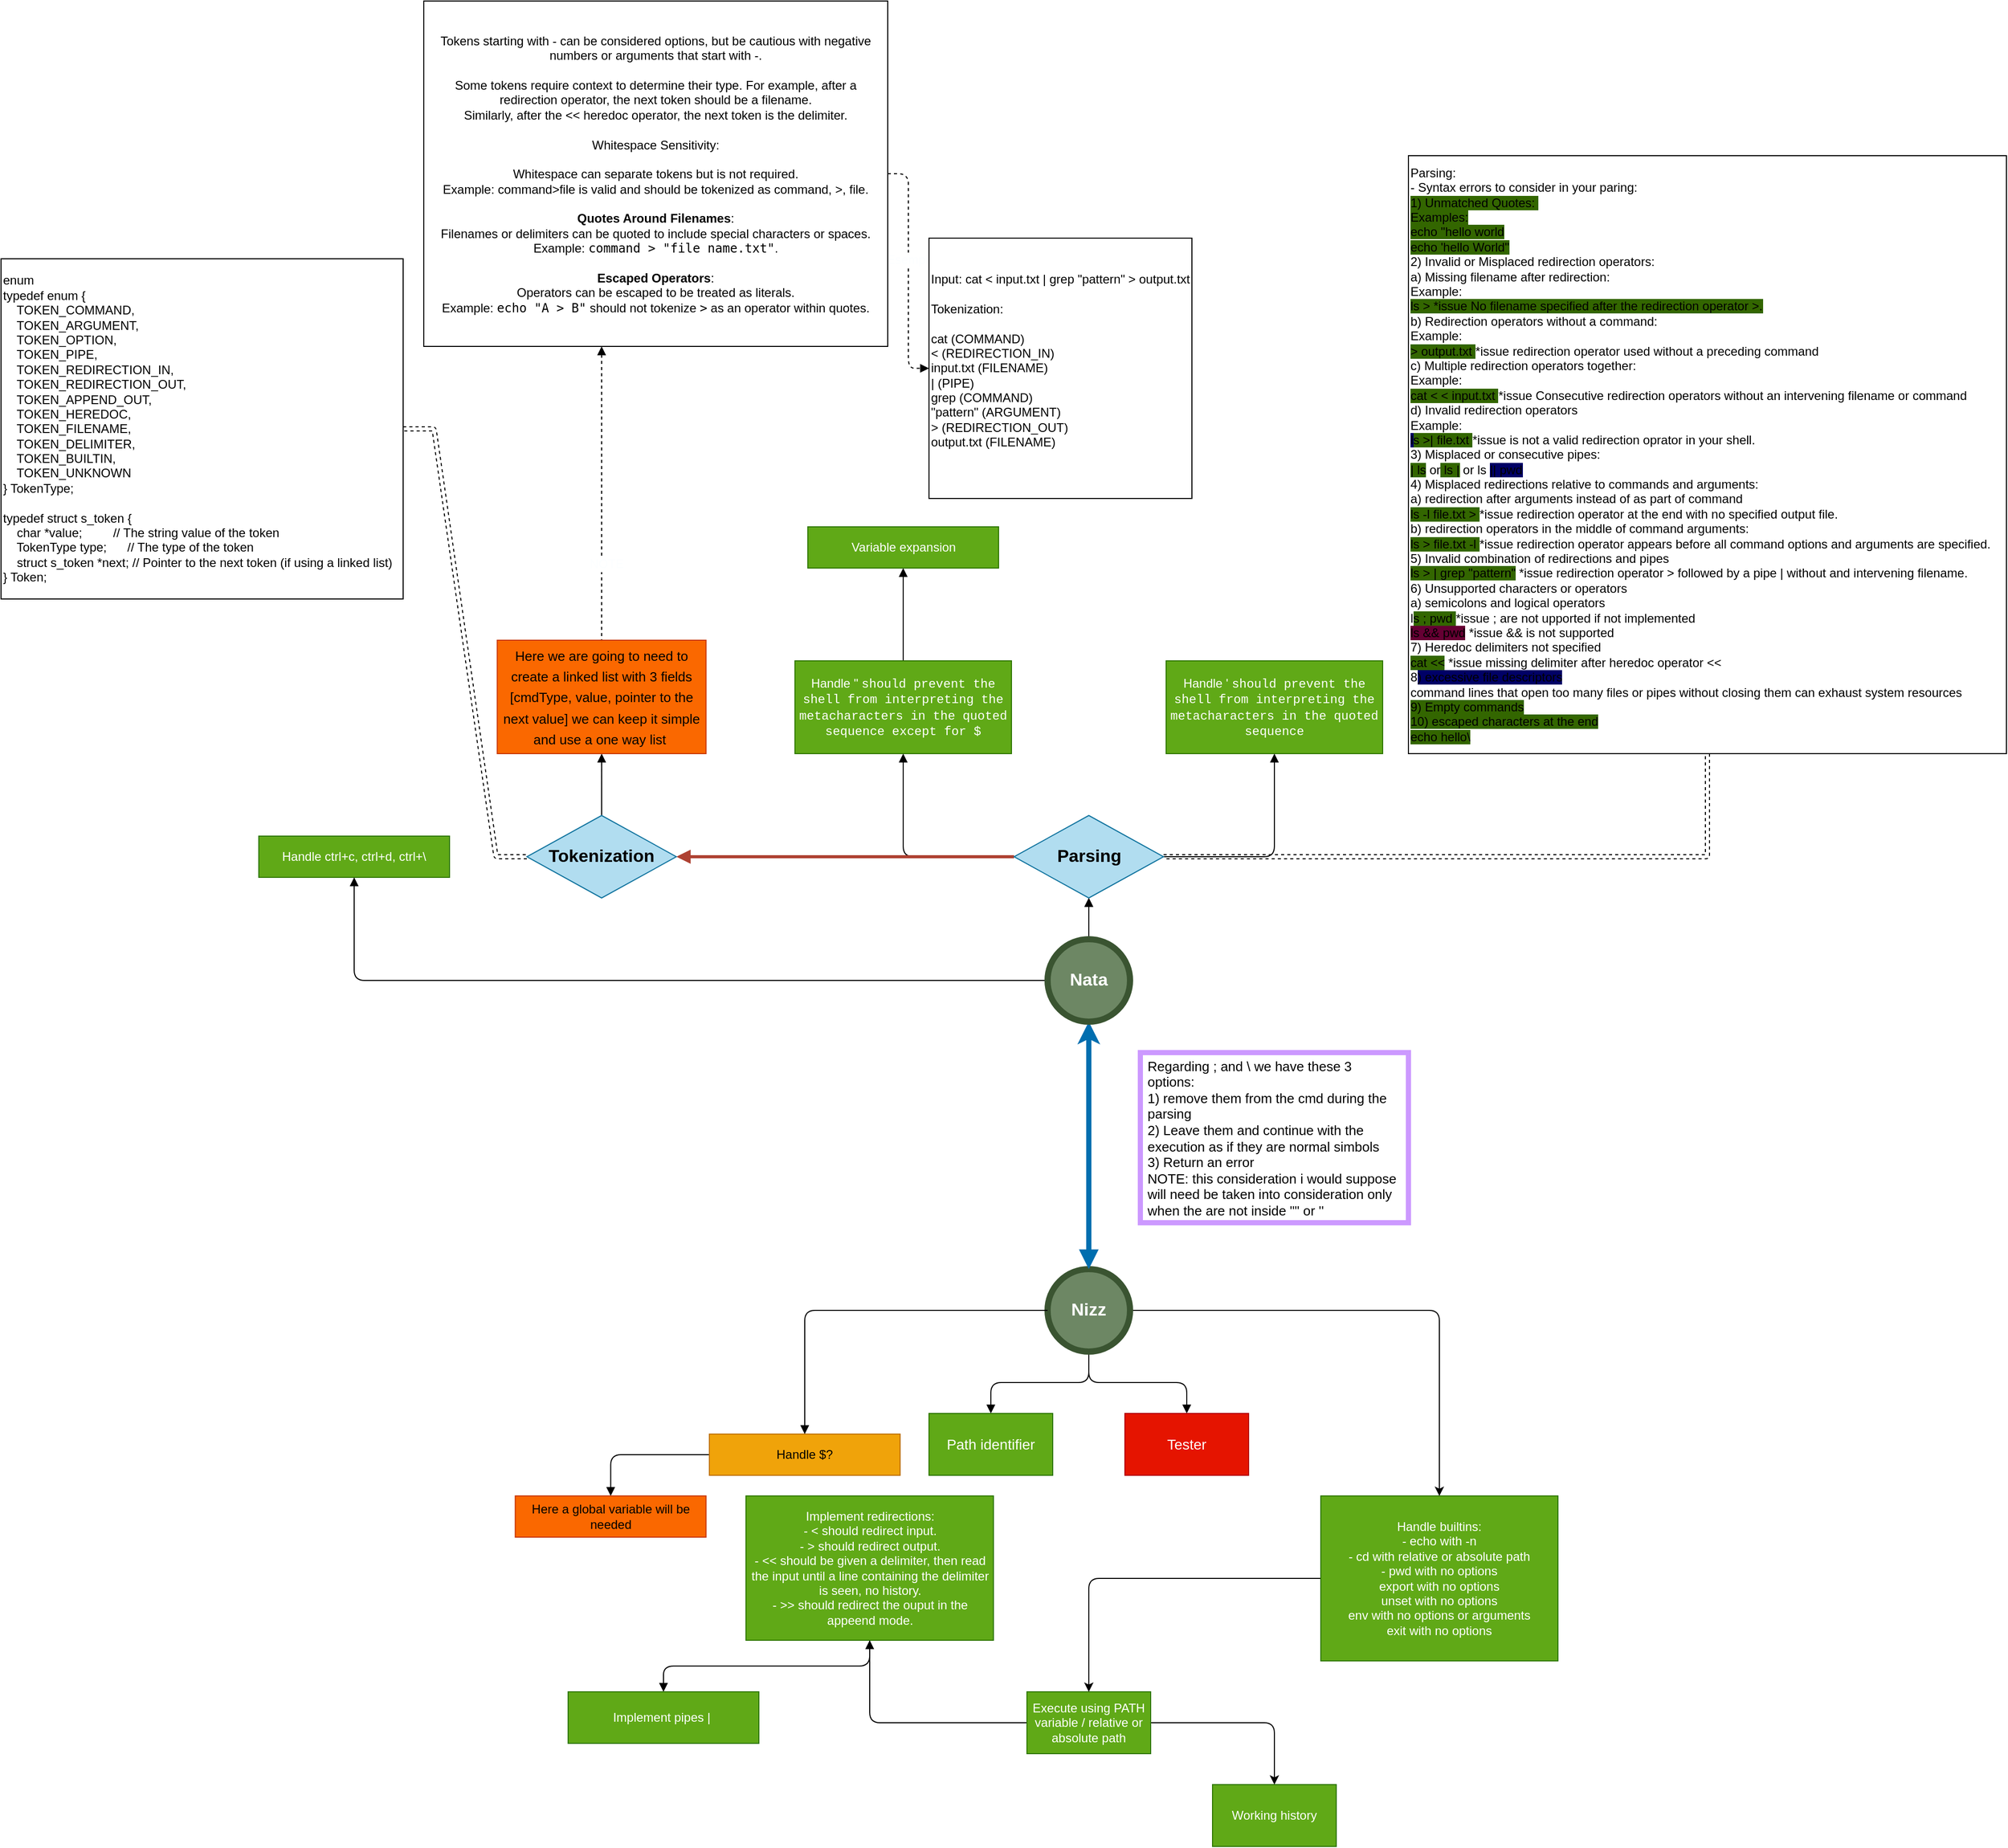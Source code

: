 <mxfile>
    <diagram id="0k4jsVLorXSa-fQWCVas" name="Art">
        <mxGraphModel dx="1404" dy="1318" grid="1" gridSize="10" guides="1" tooltips="1" connect="1" arrows="1" fold="1" page="1" pageScale="1" pageWidth="850" pageHeight="1100" math="0" shadow="0">
            <root>
                <mxCell id="0"/>
                <mxCell id="1" parent="0"/>
                <mxCell id="2" value="Working history" style="rounded=0;whiteSpace=wrap;html=1;fillColor=#60a917;fontColor=#ffffff;strokeColor=#2D7600;" parent="1" vertex="1">
                    <mxGeometry x="485" y="720" width="120" height="60" as="geometry"/>
                </mxCell>
                <mxCell id="47" style="edgeStyle=orthogonalEdgeStyle;html=1;" parent="1" source="4" target="2" edge="1">
                    <mxGeometry relative="1" as="geometry"/>
                </mxCell>
                <mxCell id="75" style="edgeStyle=orthogonalEdgeStyle;html=1;strokeWidth=1;fontSize=13;fontColor=#000000;startArrow=none;startFill=0;endArrow=block;endFill=1;" parent="1" source="4" target="9" edge="1">
                    <mxGeometry relative="1" as="geometry"/>
                </mxCell>
                <mxCell id="4" value="Execute using PATH variable / relative or absolute path" style="rounded=0;whiteSpace=wrap;html=1;fillColor=#60a917;fontColor=#ffffff;strokeColor=#2D7600;" parent="1" vertex="1">
                    <mxGeometry x="305" y="630" width="120" height="60" as="geometry"/>
                </mxCell>
                <mxCell id="7" value="&lt;font style=&quot;font-size: 12px;&quot;&gt;Handle '&amp;nbsp;&lt;span style=&quot;font-family: &amp;quot;Fira Code&amp;quot;, Consolas, &amp;quot;Courier New&amp;quot;, monospace, &amp;quot;Droid Sans Mono&amp;quot;, &amp;quot;monospace&amp;quot;, monospace;&quot;&gt;should prevent the shell from interpreting the metacharacters in the quoted sequence&lt;/span&gt;&lt;/font&gt;" style="rounded=0;whiteSpace=wrap;html=1;fillColor=#60a917;fontColor=#ffffff;strokeColor=#2D7600;" parent="1" vertex="1">
                    <mxGeometry x="440" y="-370" width="210" height="90" as="geometry"/>
                </mxCell>
                <mxCell id="63" style="edgeStyle=orthogonalEdgeStyle;html=1;strokeWidth=1;fontSize=13;fontColor=#000000;startArrow=none;startFill=0;endArrow=block;endFill=1;" parent="1" source="8" target="51" edge="1">
                    <mxGeometry relative="1" as="geometry"/>
                </mxCell>
                <mxCell id="8" value="&lt;font style=&quot;font-size: 12px;&quot;&gt;Handle &quot;&amp;nbsp;&lt;span style=&quot;font-family: &amp;quot;Fira Code&amp;quot;, Consolas, &amp;quot;Courier New&amp;quot;, monospace, &amp;quot;Droid Sans Mono&amp;quot;, &amp;quot;monospace&amp;quot;, monospace;&quot;&gt;should prevent the shell from interpreting the metacharacters in the quoted sequence except for $&lt;/span&gt;&lt;/font&gt;" style="rounded=0;whiteSpace=wrap;html=1;fillColor=#60a917;fontColor=#ffffff;strokeColor=#2D7600;" parent="1" vertex="1">
                    <mxGeometry x="80" y="-370" width="210" height="90" as="geometry"/>
                </mxCell>
                <mxCell id="76" style="edgeStyle=orthogonalEdgeStyle;html=1;strokeWidth=1;fontSize=13;fontColor=#000000;startArrow=none;startFill=0;endArrow=block;endFill=1;" parent="1" source="9" target="10" edge="1">
                    <mxGeometry relative="1" as="geometry"/>
                </mxCell>
                <mxCell id="9" value="Implement redirections:&lt;br&gt;- &amp;lt; should redirect input.&lt;br&gt;- &amp;gt; should redirect output.&lt;br&gt;- &amp;lt;&amp;lt; should be given a delimiter, then read the input until a line containing the delimiter is seen, no history.&lt;br&gt;- &amp;gt;&amp;gt; should redirect the ouput in the appeend mode." style="rounded=0;whiteSpace=wrap;html=1;fillColor=#60a917;fontColor=#ffffff;strokeColor=#2D7600;" parent="1" vertex="1">
                    <mxGeometry x="32.5" y="440" width="240" height="140" as="geometry"/>
                </mxCell>
                <mxCell id="10" value="Implement pipes |&amp;nbsp;" style="rounded=0;whiteSpace=wrap;html=1;fillColor=#60a917;fontColor=#ffffff;strokeColor=#2D7600;" parent="1" vertex="1">
                    <mxGeometry x="-140" y="630" width="185" height="50" as="geometry"/>
                </mxCell>
                <mxCell id="71" value="" style="edgeStyle=orthogonalEdgeStyle;html=1;strokeWidth=1;fontSize=13;fontColor=#000000;startArrow=none;startFill=0;endArrow=block;endFill=1;" parent="1" source="12" target="70" edge="1">
                    <mxGeometry relative="1" as="geometry"/>
                </mxCell>
                <mxCell id="12" value="Handle $?" style="rounded=0;whiteSpace=wrap;html=1;fillColor=#f0a30a;strokeColor=#BD7000;fontColor=#000000;" parent="1" vertex="1">
                    <mxGeometry x="-3" y="380" width="185" height="40" as="geometry"/>
                </mxCell>
                <mxCell id="13" value="Handle ctrl+c, ctrl+d, ctrl+\" style="rounded=0;whiteSpace=wrap;html=1;fillColor=#60a917;fontColor=#ffffff;strokeColor=#2D7600;" parent="1" vertex="1">
                    <mxGeometry x="-440" y="-200" width="185" height="40" as="geometry"/>
                </mxCell>
                <mxCell id="43" style="edgeStyle=orthogonalEdgeStyle;html=1;" parent="1" source="14" target="4" edge="1">
                    <mxGeometry relative="1" as="geometry"/>
                </mxCell>
                <mxCell id="14" value="Handle builtins:&lt;br&gt;- echo with -n&lt;br&gt;- cd with relative or absolute path&lt;br&gt;- pwd with no options&lt;br&gt;export with no options&lt;br&gt;unset with no options&lt;br&gt;env with no options or arguments&lt;br&gt;exit with no options" style="rounded=0;whiteSpace=wrap;html=1;fillColor=#60a917;fontColor=#ffffff;strokeColor=#2D7600;" parent="1" vertex="1">
                    <mxGeometry x="590" y="440" width="230" height="160" as="geometry"/>
                </mxCell>
                <mxCell id="37" style="edgeStyle=orthogonalEdgeStyle;html=1;" parent="1" source="29" target="14" edge="1">
                    <mxGeometry relative="1" as="geometry"/>
                </mxCell>
                <mxCell id="78" value="" style="edgeStyle=orthogonalEdgeStyle;html=1;strokeWidth=1;fontSize=13;fontColor=#000000;startArrow=none;startFill=0;endArrow=block;endFill=1;" parent="1" source="29" target="77" edge="1">
                    <mxGeometry relative="1" as="geometry"/>
                </mxCell>
                <mxCell id="80" style="edgeStyle=orthogonalEdgeStyle;html=1;strokeWidth=1;fontSize=13;fontColor=#000000;startArrow=none;startFill=0;endArrow=block;endFill=1;" parent="1" source="29" target="79" edge="1">
                    <mxGeometry relative="1" as="geometry"/>
                </mxCell>
                <mxCell id="29" value="Nizz" style="ellipse;whiteSpace=wrap;html=1;fontSize=17;fillColor=#6d8764;strokeColor=#3A5431;fontColor=#ffffff;rounded=0;strokeWidth=6;fontStyle=1;" parent="1" vertex="1">
                    <mxGeometry x="325" y="220" width="80" height="80" as="geometry"/>
                </mxCell>
                <mxCell id="53" style="edgeStyle=none;html=1;fontSize=13;endArrow=block;endFill=1;startArrow=classic;startFill=1;fillColor=#1ba1e2;strokeColor=#006EAF;strokeWidth=5;" parent="1" source="27" target="29" edge="1">
                    <mxGeometry relative="1" as="geometry"/>
                </mxCell>
                <mxCell id="57" value="" style="edgeStyle=none;html=1;strokeWidth=1;fontSize=13;startArrow=none;startFill=0;endArrow=block;endFill=1;" parent="1" source="27" target="56" edge="1">
                    <mxGeometry relative="1" as="geometry"/>
                </mxCell>
                <mxCell id="58" value="" style="edgeStyle=none;html=1;strokeWidth=1;fontSize=13;startArrow=none;startFill=0;endArrow=block;endFill=1;" parent="1" source="27" target="56" edge="1">
                    <mxGeometry relative="1" as="geometry"/>
                </mxCell>
                <mxCell id="67" style="edgeStyle=orthogonalEdgeStyle;html=1;strokeWidth=1;fontSize=13;fontColor=#000000;startArrow=none;startFill=0;endArrow=block;endFill=1;" parent="1" source="27" target="13" edge="1">
                    <mxGeometry relative="1" as="geometry"/>
                </mxCell>
                <mxCell id="68" style="edgeStyle=orthogonalEdgeStyle;html=1;strokeWidth=1;fontSize=13;fontColor=#000000;startArrow=none;startFill=0;endArrow=block;endFill=1;" parent="1" source="29" target="12" edge="1">
                    <mxGeometry relative="1" as="geometry"/>
                </mxCell>
                <mxCell id="88" style="edgeStyle=elbowEdgeStyle;html=1;dashed=1;strokeWidth=1;fontSize=12;fontColor=#000000;startArrow=none;startFill=0;endArrow=block;endFill=1;" parent="1" source="59" target="90" edge="1">
                    <mxGeometry relative="1" as="geometry">
                        <mxPoint x="1060" y="-60" as="targetPoint"/>
                    </mxGeometry>
                </mxCell>
                <mxCell id="91" value="&lt;font color=&quot;#fcfeff&quot;&gt;NOTE&lt;/font&gt;" style="edgeLabel;html=1;align=center;verticalAlign=middle;resizable=0;points=[];fontSize=12;fontColor=#000000;" parent="88" vertex="1" connectable="0">
                    <mxGeometry x="0.072" y="-4" relative="1" as="geometry">
                        <mxPoint as="offset"/>
                    </mxGeometry>
                </mxCell>
                <mxCell id="27" value="Nata" style="ellipse;whiteSpace=wrap;html=1;fontSize=17;fillColor=#6d8764;strokeColor=#3A5431;fontColor=#ffffff;rounded=0;strokeWidth=6;fontStyle=1;" parent="1" vertex="1">
                    <mxGeometry x="325" y="-100" width="80" height="80" as="geometry"/>
                </mxCell>
                <mxCell id="50" value="&lt;div style=&quot;text-align: left; font-size: 13px;&quot;&gt;&lt;span style=&quot;background-color: initial; font-size: 13px;&quot;&gt;Regarding ; and \ we have these 3 options:&lt;/span&gt;&lt;/div&gt;&lt;div style=&quot;text-align: left; font-size: 13px;&quot;&gt;&lt;span style=&quot;background-color: initial; font-size: 13px;&quot;&gt;1) remove them from the cmd during the parsing&lt;/span&gt;&lt;/div&gt;&lt;div style=&quot;text-align: left; font-size: 13px;&quot;&gt;&lt;span style=&quot;background-color: initial; font-size: 13px;&quot;&gt;2) Leave them and continue with the execution as if they are normal simbols&lt;/span&gt;&lt;/div&gt;&lt;div style=&quot;text-align: left; font-size: 13px;&quot;&gt;&lt;span style=&quot;background-color: initial; font-size: 13px;&quot;&gt;3) Return an error&amp;nbsp;&lt;/span&gt;&lt;/div&gt;&lt;div style=&quot;text-align: left; font-size: 13px;&quot;&gt;&lt;span style=&quot;background-color: initial; font-size: 13px;&quot;&gt;NOTE: this consideration i would suppose will need be taken into consideration only when the are not inside &quot;&quot; or ''&lt;/span&gt;&lt;/div&gt;" style="text;html=1;strokeColor=#CC99FF;fillColor=none;align=center;verticalAlign=middle;whiteSpace=wrap;rounded=0;strokeWidth=5;spacingTop=0;spacing=8;fontSize=13;horizontal=1;" parent="1" vertex="1">
                    <mxGeometry x="415" y="10" width="260" height="165" as="geometry"/>
                </mxCell>
                <mxCell id="51" value="Variable expansion" style="rounded=0;whiteSpace=wrap;html=1;fillColor=#60a917;fontColor=#ffffff;strokeColor=#2D7600;" parent="1" vertex="1">
                    <mxGeometry x="92.5" y="-500" width="185" height="40" as="geometry"/>
                </mxCell>
                <mxCell id="61" style="edgeStyle=orthogonalEdgeStyle;html=1;strokeWidth=1;fontSize=13;fontColor=#000000;startArrow=none;startFill=0;endArrow=block;endFill=1;" parent="1" source="56" target="8" edge="1">
                    <mxGeometry relative="1" as="geometry"/>
                </mxCell>
                <mxCell id="62" style="edgeStyle=orthogonalEdgeStyle;html=1;strokeWidth=1;fontSize=13;fontColor=#000000;startArrow=none;startFill=0;endArrow=block;endFill=1;" parent="1" source="56" target="7" edge="1">
                    <mxGeometry relative="1" as="geometry"/>
                </mxCell>
                <mxCell id="64" style="edgeStyle=orthogonalEdgeStyle;html=1;strokeWidth=3;fontSize=13;fontColor=#000000;startArrow=none;startFill=0;endArrow=block;endFill=1;fillColor=#fad9d5;strokeColor=#ae4132;" parent="1" source="56" target="59" edge="1">
                    <mxGeometry relative="1" as="geometry"/>
                </mxCell>
                <mxCell id="82" value="" style="edgeStyle=orthogonalEdgeStyle;html=1;strokeWidth=1;fontSize=14;fontColor=#000000;startArrow=none;startFill=0;endArrow=block;endFill=1;shape=link;dashed=1;" parent="1" source="56" target="81" edge="1">
                    <mxGeometry relative="1" as="geometry"/>
                </mxCell>
                <mxCell id="56" value="Parsing" style="rhombus;whiteSpace=wrap;html=1;fontSize=17;fillColor=#b1ddf0;strokeColor=#10739e;rounded=0;strokeWidth=1;fontStyle=1;fontColor=#000000;" parent="1" vertex="1">
                    <mxGeometry x="292.5" y="-220" width="145" height="80" as="geometry"/>
                </mxCell>
                <mxCell id="66" value="" style="edgeStyle=orthogonalEdgeStyle;html=1;strokeWidth=1;fontSize=13;fontColor=#000000;startArrow=none;startFill=0;endArrow=block;endFill=1;" parent="1" source="59" target="65" edge="1">
                    <mxGeometry relative="1" as="geometry"/>
                </mxCell>
                <mxCell id="87" style="edgeStyle=entityRelationEdgeStyle;shape=link;html=1;dashed=1;strokeWidth=1;fontSize=12;fontColor=#000000;startArrow=none;startFill=0;endArrow=block;endFill=1;" parent="1" source="59" target="86" edge="1">
                    <mxGeometry relative="1" as="geometry"/>
                </mxCell>
                <mxCell id="59" value="Tokenization" style="rhombus;whiteSpace=wrap;html=1;fontSize=17;fillColor=#b1ddf0;strokeColor=#10739e;rounded=0;strokeWidth=1;fontStyle=1;fontColor=#000000;" parent="1" vertex="1">
                    <mxGeometry x="-180" y="-220" width="145" height="80" as="geometry"/>
                </mxCell>
                <mxCell id="65" value="&lt;span style=&quot;font-weight: normal;&quot;&gt;&lt;font style=&quot;font-size: 13px;&quot;&gt;Here we are going to need to create a linked list with 3 fields [cmdType, value, pointer to the next value] we can keep it simple and use a one way list&amp;nbsp;&lt;/font&gt;&lt;/span&gt;" style="rounded=0;whiteSpace=wrap;html=1;fontSize=17;fillColor=#fa6800;strokeWidth=1;fontStyle=1;fontColor=#000000;strokeColor=#C73500;" parent="1" vertex="1">
                    <mxGeometry x="-208.75" y="-390" width="202.5" height="110" as="geometry"/>
                </mxCell>
                <mxCell id="70" value="Here a global variable will be needed" style="rounded=0;whiteSpace=wrap;html=1;fillColor=#fa6800;fontColor=#000000;strokeColor=#C73500;" parent="1" vertex="1">
                    <mxGeometry x="-191.25" y="440" width="185" height="40" as="geometry"/>
                </mxCell>
                <mxCell id="77" value="Tester" style="whiteSpace=wrap;html=1;fontSize=14;fillColor=#e51400;strokeColor=#B20000;fontColor=#ffffff;rounded=0;strokeWidth=1;fontStyle=0;" parent="1" vertex="1">
                    <mxGeometry x="400" y="360" width="120" height="60" as="geometry"/>
                </mxCell>
                <mxCell id="79" value="Path identifier" style="whiteSpace=wrap;html=1;fontSize=14;fillColor=#60a917;strokeColor=#2D7600;fontColor=#ffffff;rounded=0;strokeWidth=1;fontStyle=0;" parent="1" vertex="1">
                    <mxGeometry x="210" y="360" width="120" height="60" as="geometry"/>
                </mxCell>
                <mxCell id="81" value="&lt;div style=&quot;font-size: 12px;&quot;&gt;&lt;div&gt;&lt;font style=&quot;font-weight: normal;&quot;&gt;Parsing:&lt;/font&gt;&lt;/div&gt;&lt;div&gt;&lt;font style=&quot;font-weight: normal;&quot;&gt;- Syntax errors to consider in your paring:&lt;/font&gt;&lt;/div&gt;&lt;div&gt;&lt;span style=&quot;font-weight: normal; background-color: rgb(51, 102, 0);&quot;&gt;1) Unmatched Quotes:&amp;nbsp;&lt;/span&gt;&lt;/div&gt;&lt;div&gt;&lt;span style=&quot;font-weight: normal; background-color: rgb(51, 102, 0);&quot;&gt;Examples:&lt;/span&gt;&lt;/div&gt;&lt;div&gt;&lt;span style=&quot;font-weight: normal; background-color: rgb(51, 102, 0);&quot;&gt;echo &quot;hello world&lt;/span&gt;&lt;/div&gt;&lt;div&gt;&lt;span style=&quot;font-weight: normal; background-color: rgb(51, 102, 0);&quot;&gt;echo 'hello World&quot;&lt;/span&gt;&lt;/div&gt;&lt;div&gt;&lt;span style=&quot;font-weight: normal;&quot;&gt;2) Invalid or Misplaced redirection operators:&lt;/span&gt;&lt;/div&gt;&lt;div&gt;&lt;span style=&quot;font-weight: normal;&quot;&gt;a) Missing filename after redirection:&lt;/span&gt;&lt;/div&gt;&lt;div&gt;&lt;span style=&quot;font-weight: normal;&quot;&gt;Example:&lt;/span&gt;&lt;/div&gt;&lt;div&gt;&lt;span style=&quot;font-weight: normal; background-color: rgb(51, 102, 0);&quot;&gt;ls &amp;gt; *issue No filename specified after the redirection operator &amp;gt;.&lt;/span&gt;&lt;/div&gt;&lt;div&gt;&lt;span style=&quot;font-weight: normal;&quot;&gt;b) Redirection operators without a command:&lt;/span&gt;&lt;/div&gt;&lt;div&gt;&lt;span style=&quot;font-weight: normal;&quot;&gt;Example:&amp;nbsp;&lt;/span&gt;&lt;/div&gt;&lt;div&gt;&lt;span style=&quot;font-weight: normal;&quot;&gt;&lt;span style=&quot;background-color: rgb(51, 102, 0);&quot;&gt;&amp;gt; output.txt&amp;nbsp;&lt;/span&gt;*issue redirection operator used without a preceding command&lt;/span&gt;&lt;/div&gt;&lt;div&gt;&lt;span style=&quot;font-weight: normal;&quot;&gt;c) Multiple redirection operators together:&lt;/span&gt;&lt;/div&gt;&lt;div&gt;&lt;span style=&quot;font-weight: normal;&quot;&gt;Example:&lt;/span&gt;&lt;/div&gt;&lt;div&gt;&lt;span style=&quot;font-weight: normal;&quot;&gt;&lt;span style=&quot;background-color: rgb(51, 102, 0);&quot;&gt;cat &amp;lt; &amp;lt; input.txt&amp;nbsp;&lt;/span&gt;*issue Consecutive redirection operators without an intervening filename or command&lt;/span&gt;&lt;/div&gt;&lt;div&gt;&lt;span style=&quot;font-weight: normal;&quot;&gt;d) Invalid redirection operators&lt;/span&gt;&lt;/div&gt;&lt;div&gt;&lt;span style=&quot;font-weight: normal;&quot;&gt;Example:&lt;/span&gt;&lt;/div&gt;&lt;div&gt;&lt;span style=&quot;font-weight: normal;&quot;&gt;&lt;span style=&quot;background-color: rgb(0, 0, 102);&quot;&gt;l&lt;/span&gt;&lt;span style=&quot;background-color: rgb(51, 102, 0);&quot;&gt;s &amp;gt;| file.txt&amp;nbsp;&lt;/span&gt;*issue is not a valid redirection oprator in your shell.&lt;/span&gt;&lt;/div&gt;&lt;div&gt;&lt;span style=&quot;font-weight: normal;&quot;&gt;3) Misplaced or consecutive pipes:&lt;/span&gt;&lt;/div&gt;&lt;div&gt;&lt;span style=&quot;font-weight: normal;&quot;&gt;&lt;span style=&quot;background-color: rgb(51, 102, 0);&quot;&gt;| ls&lt;/span&gt;&amp;nbsp;or&lt;span style=&quot;background-color: rgb(51, 102, 0);&quot;&gt;&amp;nbsp;ls |&lt;/span&gt;&amp;nbsp;or ls&amp;nbsp;&lt;span style=&quot;background-color: rgb(0, 0, 102);&quot;&gt;|| pwd&lt;/span&gt;&lt;/span&gt;&lt;/div&gt;&lt;div&gt;&lt;span style=&quot;font-weight: normal;&quot;&gt;4) Misplaced redirections relative to commands and arguments:&lt;/span&gt;&lt;/div&gt;&lt;div&gt;&lt;span style=&quot;font-weight: normal;&quot;&gt;a) redirection after arguments instead of as part of command&lt;/span&gt;&lt;/div&gt;&lt;div&gt;&lt;span style=&quot;font-weight: normal;&quot;&gt;&lt;span style=&quot;background-color: rgb(51, 102, 0);&quot;&gt;ls -l file.txt &amp;gt;&amp;nbsp;&lt;/span&gt;*issue redirection operator at the end with no specified output file.&lt;/span&gt;&lt;/div&gt;&lt;div&gt;&lt;span style=&quot;font-weight: normal;&quot;&gt;b) redirection operators in the middle of command arguments:&lt;/span&gt;&lt;/div&gt;&lt;div&gt;&lt;span style=&quot;font-weight: normal;&quot;&gt;&lt;span style=&quot;background-color: rgb(51, 102, 0);&quot;&gt;ls &amp;gt; file.txt -l&amp;nbsp;&lt;/span&gt;*issue redirection operator appears before all command options and arguments are specified.&lt;/span&gt;&lt;/div&gt;&lt;div&gt;&lt;span style=&quot;font-weight: normal;&quot;&gt;5) Invalid combination of redirections and pipes&lt;/span&gt;&lt;/div&gt;&lt;div&gt;&lt;span style=&quot;font-weight: normal;&quot;&gt;&lt;span style=&quot;background-color: rgb(51, 102, 0);&quot;&gt;ls &amp;gt; | grep &quot;pattern&quot;&lt;/span&gt;&amp;nbsp;*issue redirection operator &amp;gt; followed by a pipe | without and intervening filename.&lt;/span&gt;&lt;/div&gt;&lt;div&gt;&lt;span style=&quot;font-weight: normal;&quot;&gt;6) Unsupported characters or operators&lt;/span&gt;&lt;/div&gt;&lt;div&gt;&lt;span style=&quot;font-weight: normal;&quot;&gt;a) semicolons and logical operators&lt;/span&gt;&lt;/div&gt;&lt;div&gt;&lt;span style=&quot;font-weight: normal;&quot;&gt;l&lt;span style=&quot;background-color: rgb(51, 102, 0);&quot;&gt;s ; pwd&amp;nbsp;&lt;/span&gt;*issue ; are not upported if not implemented&lt;/span&gt;&lt;/div&gt;&lt;div&gt;&lt;span style=&quot;font-weight: normal;&quot;&gt;&lt;span style=&quot;background-color: rgb(102, 0, 51);&quot;&gt;ls &amp;amp;&amp;amp; pwd&lt;/span&gt;&amp;nbsp;*issue &amp;amp;&amp;amp; is not supported&lt;/span&gt;&lt;/div&gt;&lt;div&gt;&lt;span style=&quot;font-weight: normal;&quot;&gt;7) Heredoc delimiters not specified&lt;/span&gt;&lt;/div&gt;&lt;div&gt;&lt;span style=&quot;font-weight: normal;&quot;&gt;&lt;span style=&quot;background-color: rgb(51, 102, 0);&quot;&gt;cat &amp;lt;&amp;lt;&lt;/span&gt;&amp;nbsp;*issue missing delimiter after heredoc operator &amp;lt;&amp;lt;&lt;/span&gt;&lt;/div&gt;&lt;div&gt;&lt;span style=&quot;font-weight: normal;&quot;&gt;8&lt;span style=&quot;background-color: rgb(0, 0, 102);&quot;&gt;) excessive file descriptors&lt;/span&gt;&lt;/span&gt;&lt;/div&gt;&lt;div&gt;&lt;span style=&quot;font-weight: normal;&quot;&gt;command lines that open too many files or pipes without closing them can exhaust system resources&lt;/span&gt;&lt;/div&gt;&lt;div&gt;&lt;span style=&quot;font-weight: normal; background-color: rgb(51, 102, 0);&quot;&gt;9) Empty commands&lt;/span&gt;&lt;/div&gt;&lt;div&gt;&lt;span style=&quot;font-weight: normal; background-color: rgb(51, 102, 0);&quot;&gt;10) escaped characters at the end&lt;/span&gt;&lt;/div&gt;&lt;div&gt;&lt;font style=&quot;font-weight: normal; background-color: rgb(51, 102, 0);&quot;&gt;echo hello\&lt;/font&gt;&lt;/div&gt;&lt;/div&gt;" style="whiteSpace=wrap;html=1;fontSize=17;rounded=0;strokeWidth=1;fontStyle=1;align=left;" parent="1" vertex="1">
                    <mxGeometry x="675" y="-860" width="580" height="580" as="geometry"/>
                </mxCell>
                <mxCell id="86" value="&lt;div style=&quot;font-size: 12px;&quot;&gt;&lt;span style=&quot;font-size: 12px;&quot;&gt;&lt;span style=&quot;font-size: 12px;&quot;&gt;&#9;&lt;/span&gt;enum&lt;/span&gt;&lt;/div&gt;&lt;div style=&quot;font-size: 12px;&quot;&gt;&lt;span style=&quot;font-size: 12px;&quot;&gt;&lt;span style=&quot;font-size: 12px;&quot;&gt;&#9;&lt;/span&gt;typedef enum {&lt;/span&gt;&lt;/div&gt;&lt;div style=&quot;font-size: 12px;&quot;&gt;&lt;span style=&quot;font-size: 12px;&quot;&gt;&amp;nbsp; &amp;nbsp; TOKEN_COMMAND,&lt;/span&gt;&lt;/div&gt;&lt;div style=&quot;font-size: 12px;&quot;&gt;&lt;span style=&quot;font-size: 12px;&quot;&gt;&amp;nbsp; &amp;nbsp; TOKEN_ARGUMENT,&lt;/span&gt;&lt;/div&gt;&lt;div style=&quot;font-size: 12px;&quot;&gt;&lt;span style=&quot;font-size: 12px;&quot;&gt;&amp;nbsp; &amp;nbsp; TOKEN_OPTION,&lt;/span&gt;&lt;/div&gt;&lt;div style=&quot;font-size: 12px;&quot;&gt;&lt;span style=&quot;font-size: 12px;&quot;&gt;&amp;nbsp; &amp;nbsp; TOKEN_PIPE,&lt;/span&gt;&lt;/div&gt;&lt;div style=&quot;font-size: 12px;&quot;&gt;&lt;span style=&quot;font-size: 12px;&quot;&gt;&amp;nbsp; &amp;nbsp; TOKEN_REDIRECTION_IN,&lt;/span&gt;&lt;/div&gt;&lt;div style=&quot;font-size: 12px;&quot;&gt;&lt;span style=&quot;font-size: 12px;&quot;&gt;&amp;nbsp; &amp;nbsp; TOKEN_REDIRECTION_OUT,&lt;/span&gt;&lt;/div&gt;&lt;div style=&quot;font-size: 12px;&quot;&gt;&lt;span style=&quot;font-size: 12px;&quot;&gt;&amp;nbsp; &amp;nbsp; TOKEN_APPEND_OUT,&lt;/span&gt;&lt;/div&gt;&lt;div style=&quot;font-size: 12px;&quot;&gt;&lt;span style=&quot;font-size: 12px;&quot;&gt;&amp;nbsp; &amp;nbsp; TOKEN_HEREDOC,&lt;/span&gt;&lt;/div&gt;&lt;div style=&quot;font-size: 12px;&quot;&gt;&lt;span style=&quot;font-size: 12px;&quot;&gt;&amp;nbsp; &amp;nbsp; TOKEN_FILENAME,&lt;/span&gt;&lt;/div&gt;&lt;div style=&quot;font-size: 12px;&quot;&gt;&lt;span style=&quot;font-size: 12px;&quot;&gt;&amp;nbsp; &amp;nbsp; TOKEN_DELIMITER,&lt;/span&gt;&lt;/div&gt;&lt;div style=&quot;font-size: 12px;&quot;&gt;&lt;span style=&quot;font-size: 12px;&quot;&gt;&amp;nbsp; &amp;nbsp; TOKEN_BUILTIN,&lt;/span&gt;&lt;/div&gt;&lt;div style=&quot;font-size: 12px;&quot;&gt;&lt;span style=&quot;font-size: 12px;&quot;&gt;&amp;nbsp; &amp;nbsp; TOKEN_UNKNOWN&lt;/span&gt;&lt;/div&gt;&lt;div style=&quot;font-size: 12px;&quot;&gt;&lt;span style=&quot;font-size: 12px;&quot;&gt;} TokenType;&lt;/span&gt;&lt;/div&gt;&lt;div style=&quot;font-size: 12px;&quot;&gt;&lt;span style=&quot;font-size: 12px;&quot;&gt;&lt;br style=&quot;font-size: 12px;&quot;&gt;&lt;/span&gt;&lt;/div&gt;&lt;div style=&quot;font-size: 12px;&quot;&gt;&lt;span style=&quot;font-size: 12px;&quot;&gt;typedef struct s_token {&lt;/span&gt;&lt;/div&gt;&lt;div style=&quot;font-size: 12px;&quot;&gt;&lt;span style=&quot;font-size: 12px;&quot;&gt;&amp;nbsp; &amp;nbsp; char *value;&amp;nbsp; &amp;nbsp; &amp;nbsp; &amp;nbsp; &amp;nbsp;// The string value of the token&lt;/span&gt;&lt;/div&gt;&lt;div style=&quot;font-size: 12px;&quot;&gt;&lt;span style=&quot;font-size: 12px;&quot;&gt;&amp;nbsp; &amp;nbsp; TokenType type;&amp;nbsp; &amp;nbsp; &amp;nbsp; // The type of the token&lt;/span&gt;&lt;/div&gt;&lt;div style=&quot;font-size: 12px;&quot;&gt;&lt;span style=&quot;font-size: 12px;&quot;&gt;&amp;nbsp; &amp;nbsp; struct s_token *next; // Pointer to the next token (if using a linked list)&lt;/span&gt;&lt;/div&gt;&lt;div style=&quot;font-size: 12px;&quot;&gt;&lt;span style=&quot;font-size: 12px;&quot;&gt;} Token;&lt;/span&gt;&lt;/div&gt;" style="rounded=0;whiteSpace=wrap;html=1;fontSize=12;strokeWidth=1;fontStyle=0;align=left;" parent="1" vertex="1">
                    <mxGeometry x="-690" y="-760" width="390" height="330" as="geometry"/>
                </mxCell>
                <mxCell id="93" value="" style="edgeStyle=elbowEdgeStyle;html=1;dashed=1;strokeWidth=1;fontSize=12;fontColor=#FCFEFF;startArrow=none;startFill=0;endArrow=block;endFill=1;" parent="1" source="90" target="92" edge="1">
                    <mxGeometry relative="1" as="geometry"/>
                </mxCell>
                <mxCell id="94" value="Esempio" style="edgeLabel;html=1;align=center;verticalAlign=middle;resizable=0;points=[];fontSize=12;fontColor=#FCFEFF;" parent="93" vertex="1" connectable="0">
                    <mxGeometry x="-0.093" y="2" relative="1" as="geometry">
                        <mxPoint as="offset"/>
                    </mxGeometry>
                </mxCell>
                <mxCell id="90" value="&lt;div&gt;Tokens starting with - can be considered options, but be cautious with negative numbers or arguments that start with -.&lt;/div&gt;&lt;div&gt;&lt;br&gt;&lt;/div&gt;&lt;div&gt;Some tokens require context to determine their type. For example, after a redirection operator, the next token should be a filename.&lt;/div&gt;&lt;div&gt;Similarly, after the &amp;lt;&amp;lt; heredoc operator, the next token is the delimiter.&lt;/div&gt;&lt;div&gt;&lt;br&gt;&lt;/div&gt;&lt;div&gt;&lt;div&gt;Whitespace Sensitivity:&lt;/div&gt;&lt;div&gt;&lt;br&gt;&lt;/div&gt;&lt;div&gt;Whitespace can separate tokens but is not required.&lt;/div&gt;&lt;div&gt;Example: command&amp;gt;file is valid and should be tokenized as command, &amp;gt;, file.&lt;/div&gt;&lt;/div&gt;&lt;div&gt;&lt;strong style=&quot;background-color: initial;&quot;&gt;&lt;br&gt;&lt;/strong&gt;&lt;/div&gt;&lt;div&gt;&lt;strong style=&quot;background-color: initial;&quot;&gt;Quotes Around Filenames&lt;/strong&gt;&lt;span style=&quot;background-color: initial;&quot;&gt;:&lt;/span&gt;&lt;/div&gt;&lt;div&gt;&lt;span style=&quot;background-color: initial;&quot;&gt;Filenames or delimiters can be quoted to include special characters or spaces.&lt;/span&gt;&lt;/div&gt;&lt;div&gt;&lt;span style=&quot;background-color: initial;&quot;&gt;Example: &lt;/span&gt;&lt;code&gt;command &amp;gt; &quot;file name.txt&quot;&lt;/code&gt;&lt;span style=&quot;background-color: initial;&quot;&gt;.&lt;/span&gt;&lt;/div&gt;&lt;div&gt;&lt;strong style=&quot;background-color: initial;&quot;&gt;&lt;br&gt;&lt;/strong&gt;&lt;/div&gt;&lt;div&gt;&lt;strong style=&quot;background-color: initial;&quot;&gt;Escaped Operators&lt;/strong&gt;&lt;span style=&quot;background-color: initial;&quot;&gt;:&lt;/span&gt;&lt;/div&gt;&lt;div&gt;&lt;span style=&quot;background-color: initial;&quot;&gt;Operators can be escaped to be treated as literals.&lt;/span&gt;&lt;/div&gt;&lt;div&gt;&lt;span style=&quot;background-color: initial;&quot;&gt;Example: &lt;/span&gt;&lt;code&gt;echo &quot;A &amp;gt; B&quot;&lt;/code&gt;&lt;span style=&quot;background-color: initial;&quot;&gt; should not tokenize &lt;/span&gt;&lt;code&gt;&amp;gt;&lt;/code&gt;&lt;span style=&quot;background-color: initial;&quot;&gt; as an operator within quotes.&lt;/span&gt;&lt;/div&gt;" style="rounded=0;whiteSpace=wrap;html=1;" parent="1" vertex="1">
                    <mxGeometry x="-280" y="-1010" width="450" height="335" as="geometry"/>
                </mxCell>
                <mxCell id="92" value="&lt;div&gt;Input: cat &amp;lt; input.txt | grep &quot;pattern&quot; &amp;gt; output.txt&lt;/div&gt;&lt;div&gt;&lt;br&gt;&lt;/div&gt;&lt;div&gt;Tokenization:&lt;/div&gt;&lt;div&gt;&lt;br&gt;&lt;/div&gt;&lt;div&gt;cat (COMMAND)&lt;/div&gt;&lt;div&gt;&amp;lt; (REDIRECTION_IN)&lt;/div&gt;&lt;div&gt;input.txt (FILENAME)&lt;/div&gt;&lt;div&gt;| (PIPE)&lt;/div&gt;&lt;div&gt;grep (COMMAND)&lt;/div&gt;&lt;div&gt;&quot;pattern&quot; (ARGUMENT)&lt;/div&gt;&lt;div&gt;&amp;gt; (REDIRECTION_OUT)&lt;/div&gt;&lt;div&gt;output.txt (FILENAME)&lt;/div&gt;&lt;div&gt;&lt;br&gt;&lt;/div&gt;" style="whiteSpace=wrap;html=1;rounded=0;align=left;" parent="1" vertex="1">
                    <mxGeometry x="210" y="-780" width="255" height="252.5" as="geometry"/>
                </mxCell>
            </root>
        </mxGraphModel>
    </diagram>
    <diagram id="gm9Hajhw_2qDXtCATYnO" name="Nizz">
        <mxGraphModel dx="431" dy="300" grid="1" gridSize="10" guides="1" tooltips="1" connect="1" arrows="1" fold="1" page="1" pageScale="1" pageWidth="850" pageHeight="1100" math="0" shadow="0">
            <root>
                <mxCell id="0"/>
                <mxCell id="1" parent="0"/>
                <mxCell id="FM7rbWkHoFmQJKiw-Wt_-1" value="Recursion&lt;br&gt;Create list" style="rounded=0;whiteSpace=wrap;html=1;" parent="1" vertex="1">
                    <mxGeometry x="160" y="120" width="120" height="60" as="geometry"/>
                </mxCell>
                <mxCell id="FM7rbWkHoFmQJKiw-Wt_-2" value="Recursion:&lt;br&gt;Create the right pipe" style="rounded=0;whiteSpace=wrap;html=1;" parent="1" vertex="1">
                    <mxGeometry x="160" y="210" width="120" height="60" as="geometry"/>
                </mxCell>
                <mxCell id="FM7rbWkHoFmQJKiw-Wt_-3" value="Recursion:&lt;br&gt;Calls to execution functions" style="rounded=0;whiteSpace=wrap;html=1;" parent="1" vertex="1">
                    <mxGeometry x="160" y="300" width="120" height="60" as="geometry"/>
                </mxCell>
                <mxCell id="FM7rbWkHoFmQJKiw-Wt_-4" value="Example Execution" style="text;html=1;strokeColor=none;fillColor=none;align=center;verticalAlign=middle;whiteSpace=wrap;rounded=0;rotation=-90;" parent="1" vertex="1">
                    <mxGeometry x="270" y="240" width="120" height="30" as="geometry"/>
                </mxCell>
                <mxCell id="FM7rbWkHoFmQJKiw-Wt_-5" value="echo hello | ls -la &amp;gt; blow | grep hi &amp;lt; test" style="text;html=1;strokeColor=none;fillColor=none;align=center;verticalAlign=middle;whiteSpace=wrap;rounded=0;" parent="1" vertex="1">
                    <mxGeometry x="350" y="80" width="270" height="30" as="geometry"/>
                </mxCell>
                <mxCell id="FM7rbWkHoFmQJKiw-Wt_-6" value="| ls -la &amp;gt; blow | grep hi &amp;lt; test" style="text;html=1;strokeColor=none;fillColor=none;align=center;verticalAlign=middle;whiteSpace=wrap;rounded=0;" parent="1" vertex="1">
                    <mxGeometry x="360" y="150" width="270" height="30" as="geometry"/>
                </mxCell>
                <mxCell id="FM7rbWkHoFmQJKiw-Wt_-7" value="echo hello |" style="text;html=1;strokeColor=none;fillColor=none;align=center;verticalAlign=middle;whiteSpace=wrap;rounded=0;" parent="1" vertex="1">
                    <mxGeometry x="360" y="120" width="270" height="30" as="geometry"/>
                </mxCell>
                <mxCell id="yCg992FLTJPHxNIOxu8F-5" style="edgeStyle=orthogonalEdgeStyle;html=1;exitX=1;exitY=0.75;exitDx=0;exitDy=0;entryX=1;entryY=0.25;entryDx=0;entryDy=0;fillColor=#fa6800;strokeColor=#C73500;" edge="1" parent="1" source="yCg992FLTJPHxNIOxu8F-1" target="yCg992FLTJPHxNIOxu8F-2">
                    <mxGeometry relative="1" as="geometry"/>
                </mxCell>
                <mxCell id="yCg992FLTJPHxNIOxu8F-15" style="edgeStyle=orthogonalEdgeStyle;html=1;exitX=1;exitY=0.25;exitDx=0;exitDy=0;" edge="1" parent="1" source="yCg992FLTJPHxNIOxu8F-1">
                    <mxGeometry relative="1" as="geometry">
                        <mxPoint x="600" y="455" as="targetPoint"/>
                    </mxGeometry>
                </mxCell>
                <mxCell id="yCg992FLTJPHxNIOxu8F-1" value="" style="rounded=0;whiteSpace=wrap;html=1;" vertex="1" parent="1">
                    <mxGeometry x="400" y="440" width="50" height="60" as="geometry"/>
                </mxCell>
                <mxCell id="yCg992FLTJPHxNIOxu8F-8" style="edgeStyle=orthogonalEdgeStyle;html=1;exitX=1;exitY=0.5;exitDx=0;exitDy=0;entryX=1;entryY=0.5;entryDx=0;entryDy=0;fillColor=#fa6800;strokeColor=#C73500;" edge="1" parent="1" source="yCg992FLTJPHxNIOxu8F-2" target="yCg992FLTJPHxNIOxu8F-1">
                    <mxGeometry relative="1" as="geometry">
                        <Array as="points">
                            <mxPoint x="490" y="540"/>
                            <mxPoint x="490" y="470"/>
                        </Array>
                    </mxGeometry>
                </mxCell>
                <mxCell id="yCg992FLTJPHxNIOxu8F-9" style="edgeStyle=orthogonalEdgeStyle;html=1;exitX=1;exitY=0.75;exitDx=0;exitDy=0;entryX=1;entryY=0.25;entryDx=0;entryDy=0;fillColor=#6d8764;strokeColor=#3A5431;" edge="1" parent="1" source="yCg992FLTJPHxNIOxu8F-2" target="yCg992FLTJPHxNIOxu8F-4">
                    <mxGeometry relative="1" as="geometry"/>
                </mxCell>
                <mxCell id="yCg992FLTJPHxNIOxu8F-2" value="" style="rounded=0;whiteSpace=wrap;html=1;" vertex="1" parent="1">
                    <mxGeometry x="400" y="510" width="50" height="60" as="geometry"/>
                </mxCell>
                <mxCell id="yCg992FLTJPHxNIOxu8F-13" style="edgeStyle=orthogonalEdgeStyle;html=1;exitX=1;exitY=0.5;exitDx=0;exitDy=0;entryX=1;entryY=0.5;entryDx=0;entryDy=0;fillColor=#d0cee2;strokeColor=#56517e;" edge="1" parent="1" source="yCg992FLTJPHxNIOxu8F-3" target="yCg992FLTJPHxNIOxu8F-4">
                    <mxGeometry relative="1" as="geometry">
                        <Array as="points">
                            <mxPoint x="490" y="681"/>
                            <mxPoint x="490" y="610"/>
                        </Array>
                    </mxGeometry>
                </mxCell>
                <mxCell id="yCg992FLTJPHxNIOxu8F-14" style="edgeStyle=orthogonalEdgeStyle;html=1;exitX=1;exitY=0.75;exitDx=0;exitDy=0;" edge="1" parent="1" source="yCg992FLTJPHxNIOxu8F-3">
                    <mxGeometry relative="1" as="geometry">
                        <mxPoint x="600" y="696" as="targetPoint"/>
                    </mxGeometry>
                </mxCell>
                <mxCell id="yCg992FLTJPHxNIOxu8F-3" value="" style="rounded=0;whiteSpace=wrap;html=1;" vertex="1" parent="1">
                    <mxGeometry x="400" y="651" width="50" height="60" as="geometry"/>
                </mxCell>
                <mxCell id="yCg992FLTJPHxNIOxu8F-10" style="edgeStyle=orthogonalEdgeStyle;html=1;exitX=1;exitY=0.5;exitDx=0;exitDy=0;entryX=1;entryY=0.5;entryDx=0;entryDy=0;fillColor=#6d8764;strokeColor=#3A5431;" edge="1" parent="1" source="yCg992FLTJPHxNIOxu8F-4" target="yCg992FLTJPHxNIOxu8F-2">
                    <mxGeometry relative="1" as="geometry">
                        <Array as="points">
                            <mxPoint x="490" y="610"/>
                            <mxPoint x="490" y="540"/>
                        </Array>
                    </mxGeometry>
                </mxCell>
                <mxCell id="yCg992FLTJPHxNIOxu8F-12" style="edgeStyle=orthogonalEdgeStyle;html=1;exitX=1;exitY=0.75;exitDx=0;exitDy=0;entryX=1;entryY=0.25;entryDx=0;entryDy=0;fillColor=#d0cee2;strokeColor=#56517e;" edge="1" parent="1" source="yCg992FLTJPHxNIOxu8F-4" target="yCg992FLTJPHxNIOxu8F-3">
                    <mxGeometry relative="1" as="geometry"/>
                </mxCell>
                <mxCell id="yCg992FLTJPHxNIOxu8F-4" value="" style="rounded=0;whiteSpace=wrap;html=1;" vertex="1" parent="1">
                    <mxGeometry x="400" y="580" width="50" height="60" as="geometry"/>
                </mxCell>
            </root>
        </mxGraphModel>
    </diagram>
</mxfile>